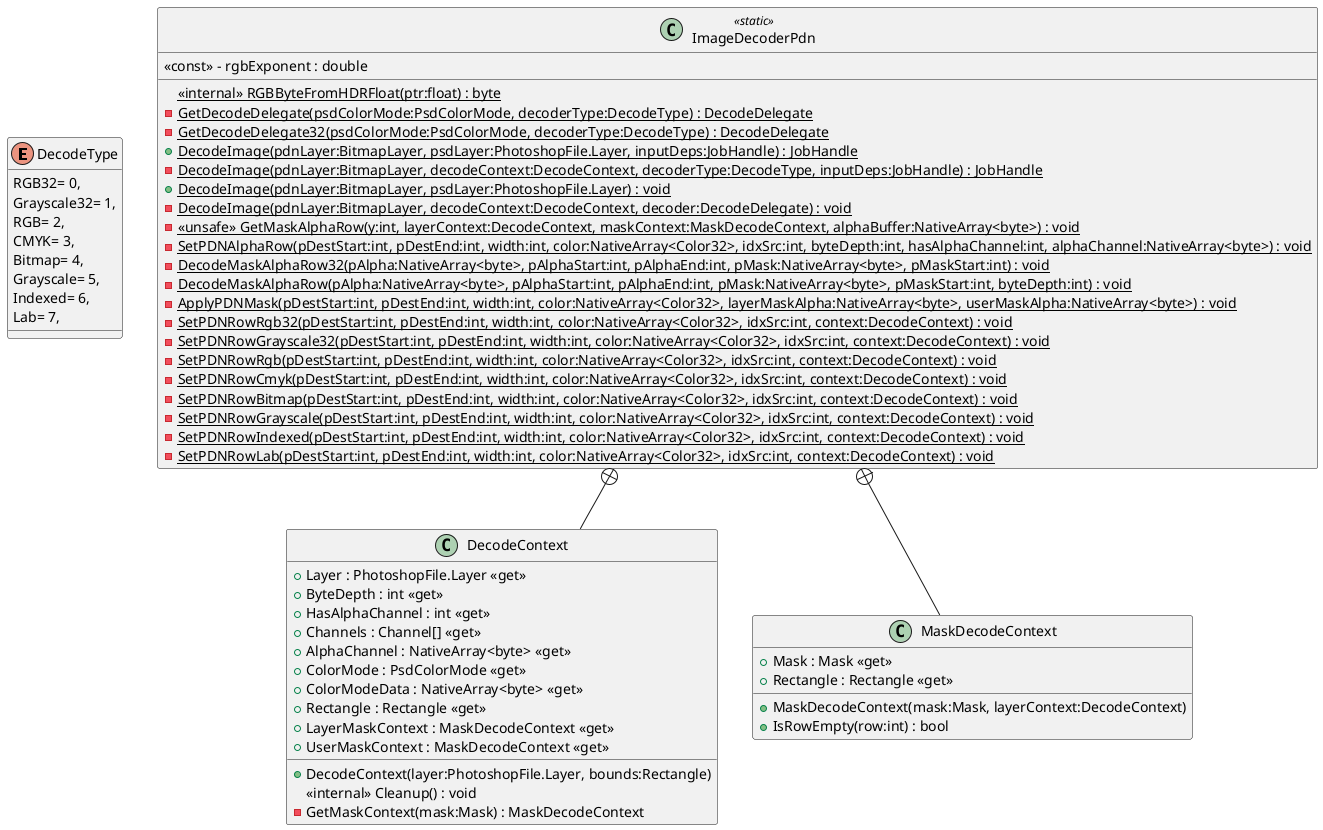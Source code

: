 @startuml
enum DecodeType {
    RGB32= 0,
    Grayscale32= 1,
    RGB= 2,
    CMYK= 3,
    Bitmap= 4,
    Grayscale= 5,
    Indexed= 6,
    Lab= 7,
}
class ImageDecoderPdn <<static>> {
    <<const>> - rgbExponent : double
    <<internal>> {static} RGBByteFromHDRFloat(ptr:float) : byte
    - {static} GetDecodeDelegate(psdColorMode:PsdColorMode, decoderType:DecodeType) : DecodeDelegate
    - {static} GetDecodeDelegate32(psdColorMode:PsdColorMode, decoderType:DecodeType) : DecodeDelegate
    + {static} DecodeImage(pdnLayer:BitmapLayer, psdLayer:PhotoshopFile.Layer, inputDeps:JobHandle) : JobHandle
    {static} - DecodeImage(pdnLayer:BitmapLayer, decodeContext:DecodeContext, decoderType:DecodeType, inputDeps:JobHandle) : JobHandle
    + {static} DecodeImage(pdnLayer:BitmapLayer, psdLayer:PhotoshopFile.Layer) : void
    - {static} DecodeImage(pdnLayer:BitmapLayer, decodeContext:DecodeContext, decoder:DecodeDelegate) : void
    - {static} <<unsafe>> GetMaskAlphaRow(y:int, layerContext:DecodeContext, maskContext:MaskDecodeContext, alphaBuffer:NativeArray<byte>) : void
    - {static} SetPDNAlphaRow(pDestStart:int, pDestEnd:int, width:int, color:NativeArray<Color32>, idxSrc:int, byteDepth:int, hasAlphaChannel:int, alphaChannel:NativeArray<byte>) : void
    - {static} DecodeMaskAlphaRow32(pAlpha:NativeArray<byte>, pAlphaStart:int, pAlphaEnd:int, pMask:NativeArray<byte>, pMaskStart:int) : void
    - {static} DecodeMaskAlphaRow(pAlpha:NativeArray<byte>, pAlphaStart:int, pAlphaEnd:int, pMask:NativeArray<byte>, pMaskStart:int, byteDepth:int) : void
    - {static} ApplyPDNMask(pDestStart:int, pDestEnd:int, width:int, color:NativeArray<Color32>, layerMaskAlpha:NativeArray<byte>, userMaskAlpha:NativeArray<byte>) : void
    - {static} SetPDNRowRgb32(pDestStart:int, pDestEnd:int, width:int, color:NativeArray<Color32>, idxSrc:int, context:DecodeContext) : void
    - {static} SetPDNRowGrayscale32(pDestStart:int, pDestEnd:int, width:int, color:NativeArray<Color32>, idxSrc:int, context:DecodeContext) : void
    - {static} SetPDNRowRgb(pDestStart:int, pDestEnd:int, width:int, color:NativeArray<Color32>, idxSrc:int, context:DecodeContext) : void
    - {static} SetPDNRowCmyk(pDestStart:int, pDestEnd:int, width:int, color:NativeArray<Color32>, idxSrc:int, context:DecodeContext) : void
    - {static} SetPDNRowBitmap(pDestStart:int, pDestEnd:int, width:int, color:NativeArray<Color32>, idxSrc:int, context:DecodeContext) : void
    - {static} SetPDNRowGrayscale(pDestStart:int, pDestEnd:int, width:int, color:NativeArray<Color32>, idxSrc:int, context:DecodeContext) : void
    - {static} SetPDNRowIndexed(pDestStart:int, pDestEnd:int, width:int, color:NativeArray<Color32>, idxSrc:int, context:DecodeContext) : void
    - {static} SetPDNRowLab(pDestStart:int, pDestEnd:int, width:int, color:NativeArray<Color32>, idxSrc:int, context:DecodeContext) : void
}
class DecodeContext {
    + Layer : PhotoshopFile.Layer <<get>>
    + ByteDepth : int <<get>>
    + HasAlphaChannel : int <<get>>
    + Channels : Channel[] <<get>>
    + AlphaChannel : NativeArray<byte> <<get>>
    + ColorMode : PsdColorMode <<get>>
    + ColorModeData : NativeArray<byte> <<get>>
    + Rectangle : Rectangle <<get>>
    + LayerMaskContext : MaskDecodeContext <<get>>
    + UserMaskContext : MaskDecodeContext <<get>>
    + DecodeContext(layer:PhotoshopFile.Layer, bounds:Rectangle)
    <<internal>> Cleanup() : void
    - GetMaskContext(mask:Mask) : MaskDecodeContext
}
class MaskDecodeContext {
    + Mask : Mask <<get>>
    + Rectangle : Rectangle <<get>>
    + MaskDecodeContext(mask:Mask, layerContext:DecodeContext)
    + IsRowEmpty(row:int) : bool
}
ImageDecoderPdn +-- DecodeContext
ImageDecoderPdn +-- MaskDecodeContext
@enduml
